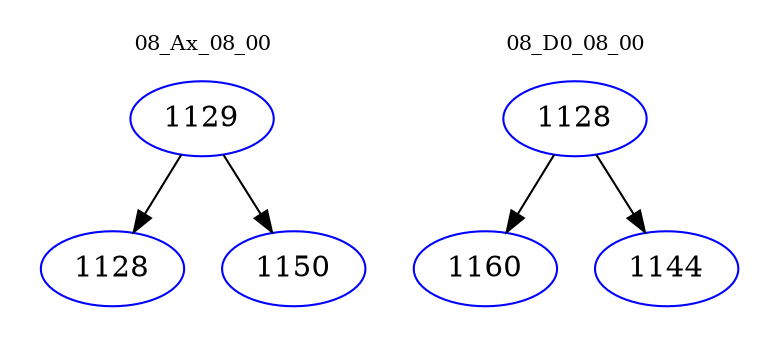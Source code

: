 digraph{
subgraph cluster_0 {
color = white
label = "08_Ax_08_00";
fontsize=10;
T0_1129 [label="1129", color="blue"]
T0_1129 -> T0_1128 [color="black"]
T0_1128 [label="1128", color="blue"]
T0_1129 -> T0_1150 [color="black"]
T0_1150 [label="1150", color="blue"]
}
subgraph cluster_1 {
color = white
label = "08_D0_08_00";
fontsize=10;
T1_1128 [label="1128", color="blue"]
T1_1128 -> T1_1160 [color="black"]
T1_1160 [label="1160", color="blue"]
T1_1128 -> T1_1144 [color="black"]
T1_1144 [label="1144", color="blue"]
}
}
